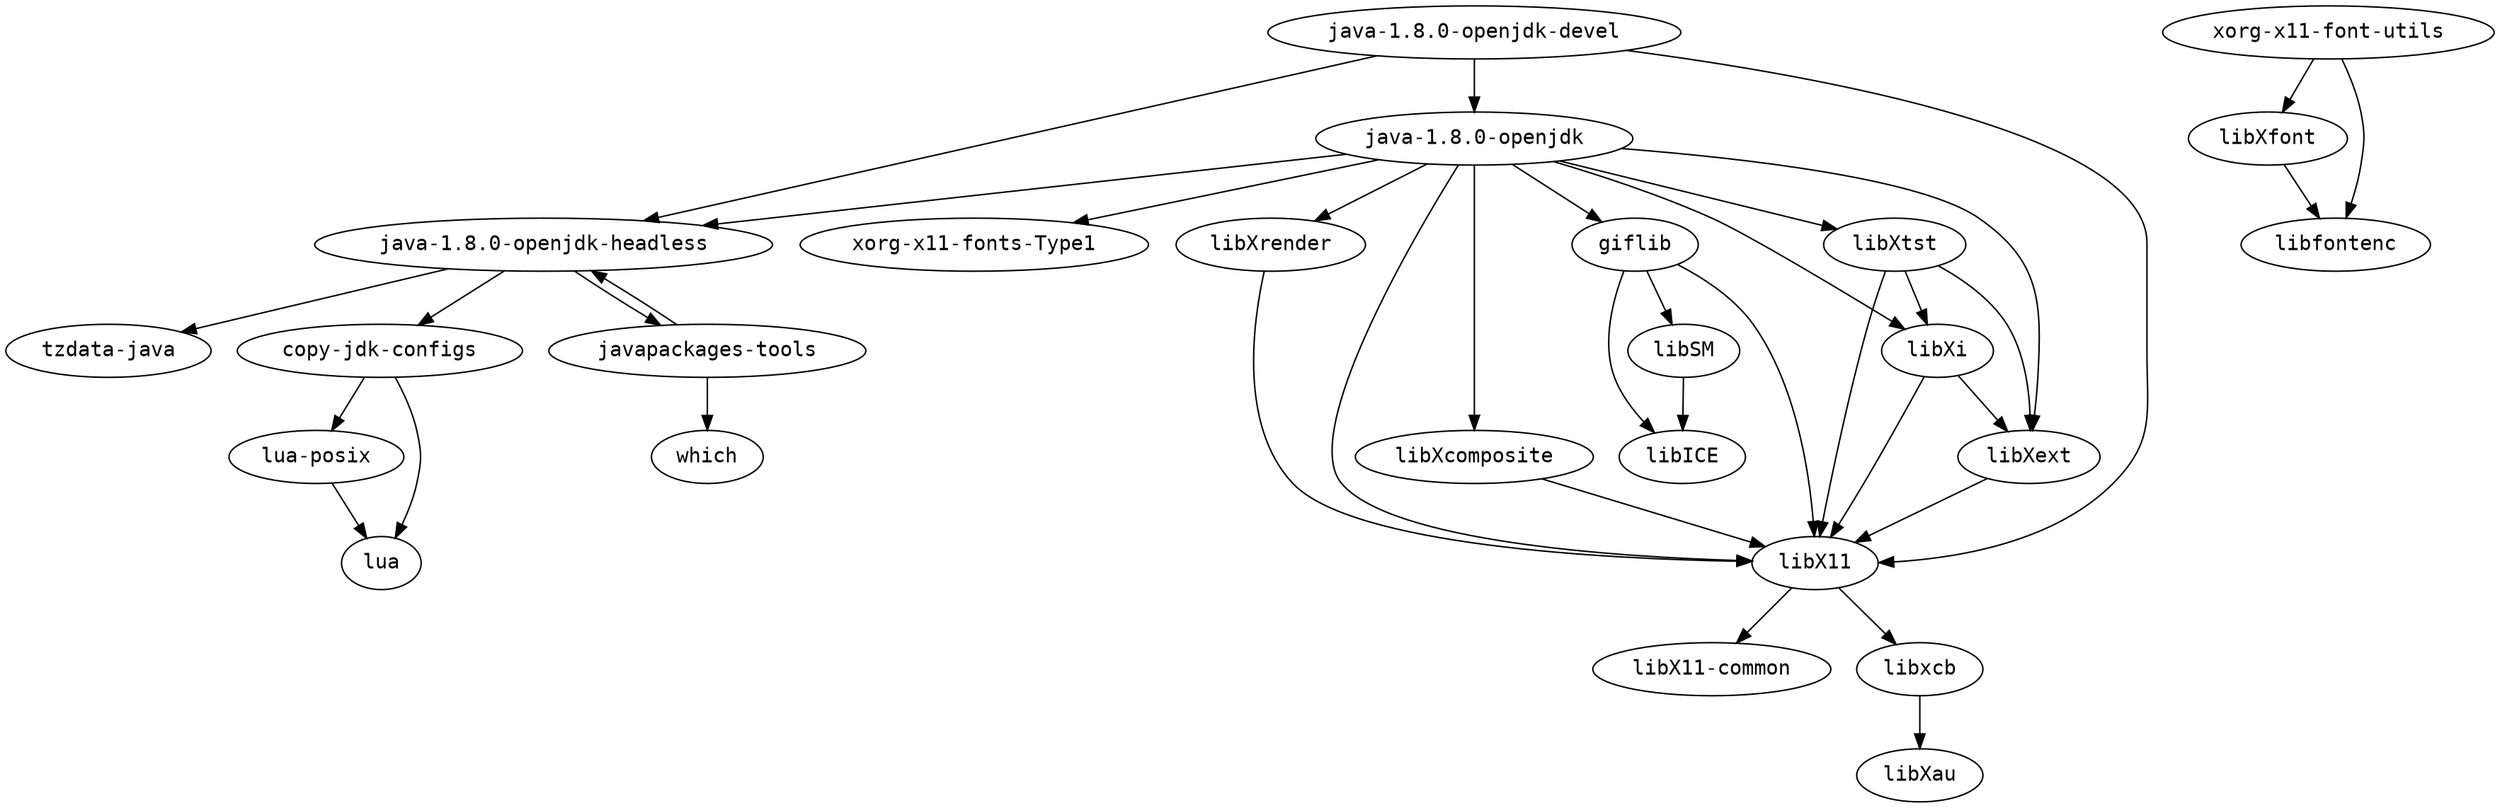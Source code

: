 strict digraph G {
node [fontname=monospace];
  "copy-jdk-configs" -> "lua";
  "copy-jdk-configs" -> "lua-posix";
  "giflib" -> "libICE";
  "giflib" -> "libSM";
  "giflib" -> "libX11";
  "java-1.8.0-openjdk-devel" -> "java-1.8.0-openjdk";
  "java-1.8.0-openjdk-devel" -> "java-1.8.0-openjdk-headless";
  "java-1.8.0-openjdk-devel" -> "libX11";
  "java-1.8.0-openjdk" -> "giflib";
  "java-1.8.0-openjdk-headless" -> "copy-jdk-configs";
  "java-1.8.0-openjdk-headless" -> "javapackages-tools";
  "java-1.8.0-openjdk-headless" -> "tzdata-java";
  "java-1.8.0-openjdk" -> "java-1.8.0-openjdk-headless";
  "java-1.8.0-openjdk" -> "libX11";
  "java-1.8.0-openjdk" -> "libXcomposite";
  "java-1.8.0-openjdk" -> "libXext";
  "java-1.8.0-openjdk" -> "libXi";
  "java-1.8.0-openjdk" -> "libXrender";
  "java-1.8.0-openjdk" -> "libXtst";
  "java-1.8.0-openjdk" -> "xorg-x11-fonts-Type1";
  "javapackages-tools" -> "java-1.8.0-openjdk-headless";
  "javapackages-tools" -> "which";
  "libSM" -> "libICE";
  "libX11" -> "libX11-common";
  "libX11" -> "libxcb";
  "libxcb" -> "libXau";
  "libXcomposite" -> "libX11";
  "libXext" -> "libX11";
  "libXfont" -> "libfontenc";
  "libXi" -> "libX11";
  "libXi" -> "libXext";
  "libXrender" -> "libX11";
  "libXtst" -> "libX11";
  "libXtst" -> "libXext";
  "libXtst" -> "libXi";
  "lua-posix" -> "lua";
  "xorg-x11-font-utils" -> "libfontenc";
  "xorg-x11-font-utils" -> "libXfont";
}
